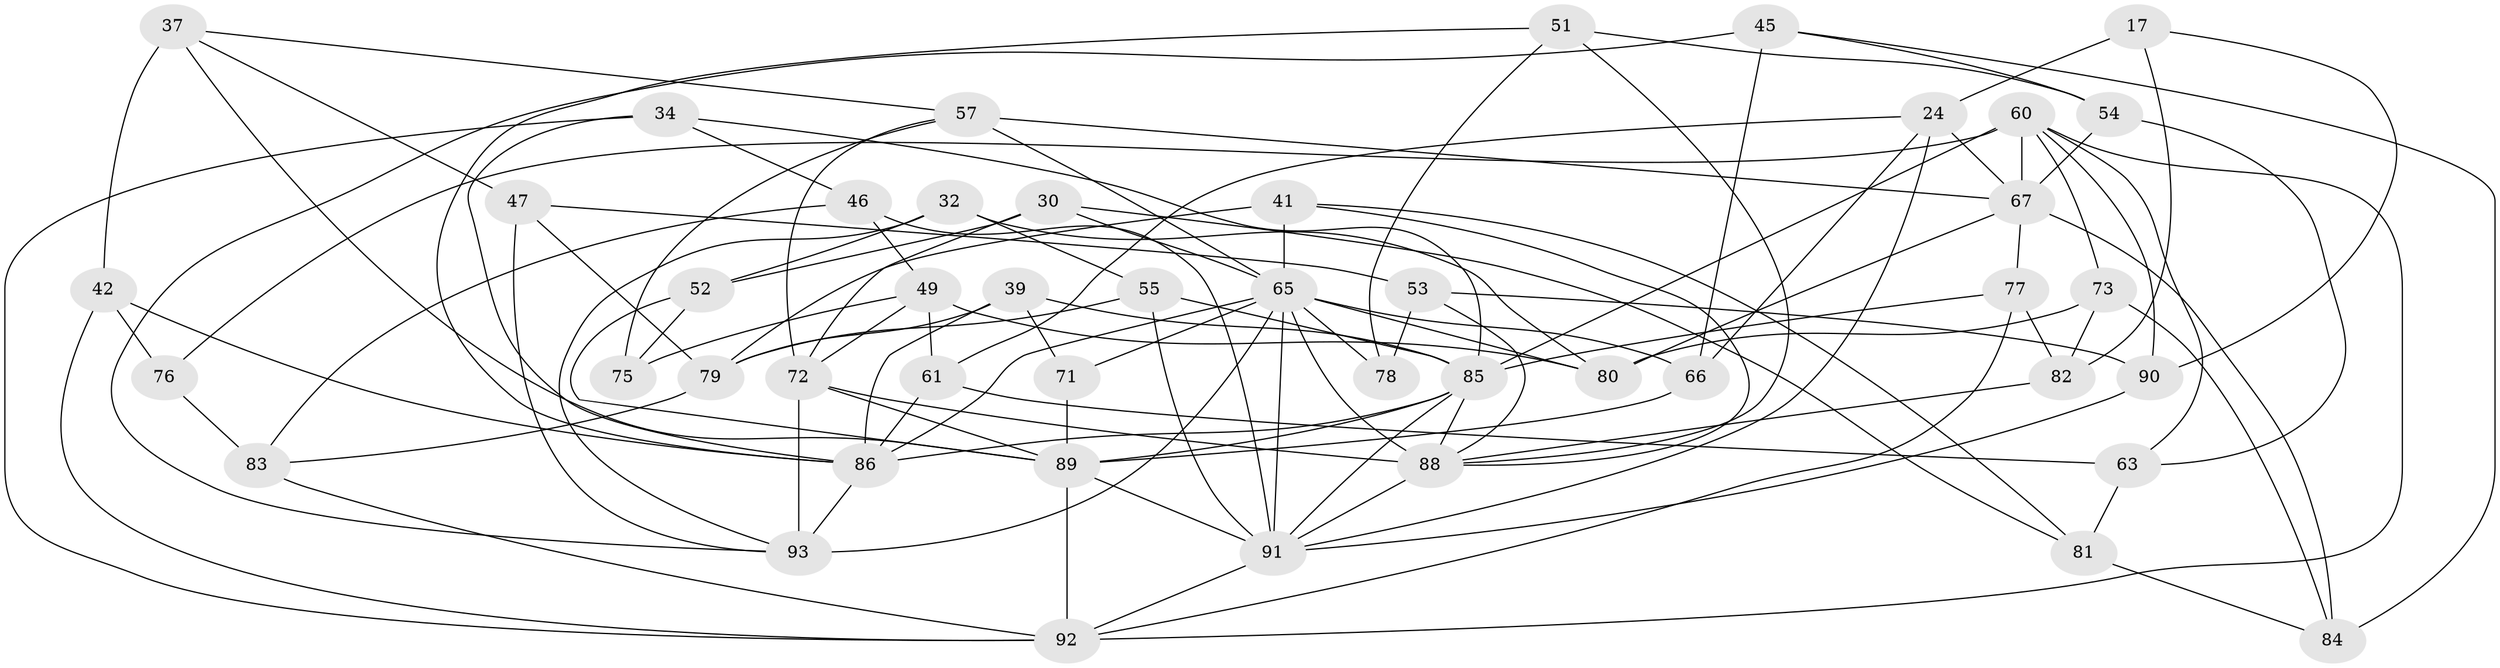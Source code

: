 // original degree distribution, {4: 1.0}
// Generated by graph-tools (version 1.1) at 2025/57/03/09/25 04:57:52]
// undirected, 46 vertices, 113 edges
graph export_dot {
graph [start="1"]
  node [color=gray90,style=filled];
  17;
  24 [super="+15"];
  30;
  32;
  34;
  37;
  39;
  41 [super="+14"];
  42;
  45;
  46;
  47;
  49 [super="+33"];
  51;
  52;
  53;
  54;
  55;
  57 [super="+38"];
  60 [super="+58+50"];
  61;
  63;
  65 [super="+16+21+26+35+56"];
  66;
  67 [super="+23+48"];
  71;
  72 [super="+13+62"];
  73 [super="+9"];
  75;
  76;
  77;
  78 [super="+74"];
  79 [super="+40"];
  80 [super="+31"];
  81;
  82;
  83 [super="+69"];
  84;
  85 [super="+59+27"];
  86 [super="+5+7+70"];
  88 [super="+4+36+6+87"];
  89 [super="+18"];
  90;
  91 [super="+68"];
  92 [super="+64"];
  93 [super="+44"];
  17 -- 24 [weight=2];
  17 -- 82;
  17 -- 90;
  24 -- 66;
  24 -- 61;
  24 -- 67;
  24 -- 91;
  30 -- 52;
  30 -- 81;
  30 -- 72;
  30 -- 65;
  32 -- 52;
  32 -- 80;
  32 -- 55;
  32 -- 93;
  34 -- 46;
  34 -- 92;
  34 -- 86;
  34 -- 85;
  37 -- 42;
  37 -- 47;
  37 -- 89;
  37 -- 57;
  39 -- 85;
  39 -- 71;
  39 -- 86;
  39 -- 79;
  41 -- 79 [weight=2];
  41 -- 88 [weight=2];
  41 -- 81;
  41 -- 65;
  42 -- 86;
  42 -- 76;
  42 -- 92;
  45 -- 54;
  45 -- 84;
  45 -- 66;
  45 -- 93;
  46 -- 49;
  46 -- 83;
  46 -- 91;
  47 -- 93;
  47 -- 53;
  47 -- 79;
  49 -- 75 [weight=2];
  49 -- 80;
  49 -- 61;
  49 -- 72;
  51 -- 54;
  51 -- 88;
  51 -- 78;
  51 -- 86;
  52 -- 89;
  52 -- 75;
  53 -- 78;
  53 -- 88;
  53 -- 90;
  54 -- 63;
  54 -- 67;
  55 -- 79;
  55 -- 85;
  55 -- 91;
  57 -- 75;
  57 -- 65 [weight=2];
  57 -- 72;
  57 -- 67;
  60 -- 73 [weight=2];
  60 -- 92 [weight=2];
  60 -- 63;
  60 -- 76;
  60 -- 90;
  60 -- 85 [weight=3];
  60 -- 67 [weight=2];
  61 -- 63;
  61 -- 86;
  63 -- 81;
  65 -- 91 [weight=2];
  65 -- 80;
  65 -- 93;
  65 -- 88 [weight=3];
  65 -- 71 [weight=2];
  65 -- 78 [weight=4];
  65 -- 66;
  65 -- 86 [weight=2];
  66 -- 89;
  67 -- 77;
  67 -- 80;
  67 -- 84;
  71 -- 89;
  72 -- 89;
  72 -- 88 [weight=2];
  72 -- 93 [weight=2];
  73 -- 80 [weight=2];
  73 -- 82;
  73 -- 84;
  76 -- 83 [weight=2];
  77 -- 82;
  77 -- 92;
  77 -- 85;
  79 -- 83;
  81 -- 84;
  82 -- 88;
  83 -- 92 [weight=2];
  85 -- 88;
  85 -- 91;
  85 -- 86;
  85 -- 89 [weight=2];
  86 -- 93 [weight=2];
  88 -- 91;
  89 -- 92 [weight=2];
  89 -- 91;
  90 -- 91;
  91 -- 92;
}
